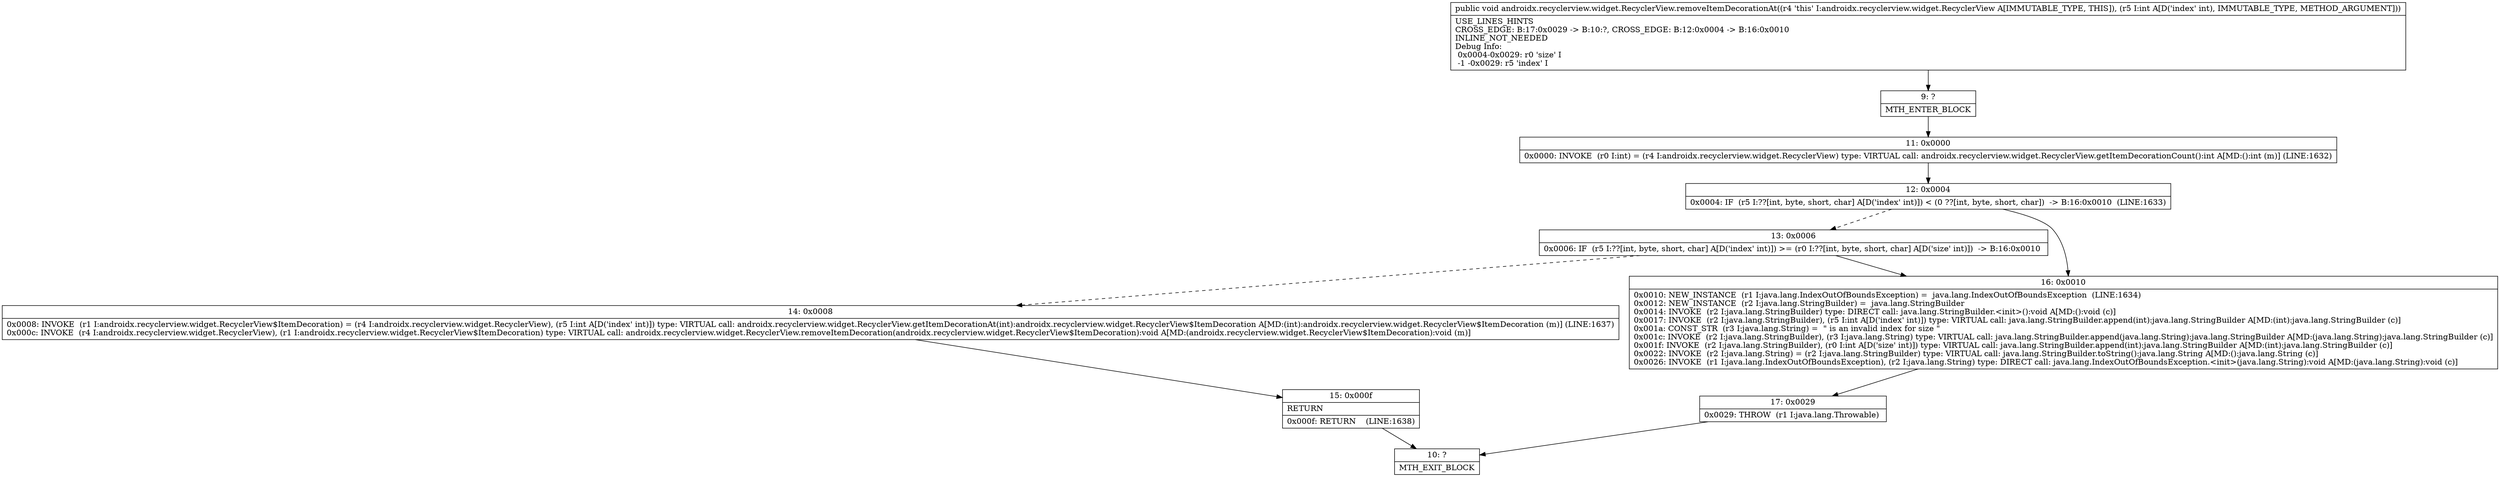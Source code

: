 digraph "CFG forandroidx.recyclerview.widget.RecyclerView.removeItemDecorationAt(I)V" {
Node_9 [shape=record,label="{9\:\ ?|MTH_ENTER_BLOCK\l}"];
Node_11 [shape=record,label="{11\:\ 0x0000|0x0000: INVOKE  (r0 I:int) = (r4 I:androidx.recyclerview.widget.RecyclerView) type: VIRTUAL call: androidx.recyclerview.widget.RecyclerView.getItemDecorationCount():int A[MD:():int (m)] (LINE:1632)\l}"];
Node_12 [shape=record,label="{12\:\ 0x0004|0x0004: IF  (r5 I:??[int, byte, short, char] A[D('index' int)]) \< (0 ??[int, byte, short, char])  \-\> B:16:0x0010  (LINE:1633)\l}"];
Node_13 [shape=record,label="{13\:\ 0x0006|0x0006: IF  (r5 I:??[int, byte, short, char] A[D('index' int)]) \>= (r0 I:??[int, byte, short, char] A[D('size' int)])  \-\> B:16:0x0010 \l}"];
Node_14 [shape=record,label="{14\:\ 0x0008|0x0008: INVOKE  (r1 I:androidx.recyclerview.widget.RecyclerView$ItemDecoration) = (r4 I:androidx.recyclerview.widget.RecyclerView), (r5 I:int A[D('index' int)]) type: VIRTUAL call: androidx.recyclerview.widget.RecyclerView.getItemDecorationAt(int):androidx.recyclerview.widget.RecyclerView$ItemDecoration A[MD:(int):androidx.recyclerview.widget.RecyclerView$ItemDecoration (m)] (LINE:1637)\l0x000c: INVOKE  (r4 I:androidx.recyclerview.widget.RecyclerView), (r1 I:androidx.recyclerview.widget.RecyclerView$ItemDecoration) type: VIRTUAL call: androidx.recyclerview.widget.RecyclerView.removeItemDecoration(androidx.recyclerview.widget.RecyclerView$ItemDecoration):void A[MD:(androidx.recyclerview.widget.RecyclerView$ItemDecoration):void (m)]\l}"];
Node_15 [shape=record,label="{15\:\ 0x000f|RETURN\l|0x000f: RETURN    (LINE:1638)\l}"];
Node_10 [shape=record,label="{10\:\ ?|MTH_EXIT_BLOCK\l}"];
Node_16 [shape=record,label="{16\:\ 0x0010|0x0010: NEW_INSTANCE  (r1 I:java.lang.IndexOutOfBoundsException) =  java.lang.IndexOutOfBoundsException  (LINE:1634)\l0x0012: NEW_INSTANCE  (r2 I:java.lang.StringBuilder) =  java.lang.StringBuilder \l0x0014: INVOKE  (r2 I:java.lang.StringBuilder) type: DIRECT call: java.lang.StringBuilder.\<init\>():void A[MD:():void (c)]\l0x0017: INVOKE  (r2 I:java.lang.StringBuilder), (r5 I:int A[D('index' int)]) type: VIRTUAL call: java.lang.StringBuilder.append(int):java.lang.StringBuilder A[MD:(int):java.lang.StringBuilder (c)]\l0x001a: CONST_STR  (r3 I:java.lang.String) =  \" is an invalid index for size \" \l0x001c: INVOKE  (r2 I:java.lang.StringBuilder), (r3 I:java.lang.String) type: VIRTUAL call: java.lang.StringBuilder.append(java.lang.String):java.lang.StringBuilder A[MD:(java.lang.String):java.lang.StringBuilder (c)]\l0x001f: INVOKE  (r2 I:java.lang.StringBuilder), (r0 I:int A[D('size' int)]) type: VIRTUAL call: java.lang.StringBuilder.append(int):java.lang.StringBuilder A[MD:(int):java.lang.StringBuilder (c)]\l0x0022: INVOKE  (r2 I:java.lang.String) = (r2 I:java.lang.StringBuilder) type: VIRTUAL call: java.lang.StringBuilder.toString():java.lang.String A[MD:():java.lang.String (c)]\l0x0026: INVOKE  (r1 I:java.lang.IndexOutOfBoundsException), (r2 I:java.lang.String) type: DIRECT call: java.lang.IndexOutOfBoundsException.\<init\>(java.lang.String):void A[MD:(java.lang.String):void (c)]\l}"];
Node_17 [shape=record,label="{17\:\ 0x0029|0x0029: THROW  (r1 I:java.lang.Throwable) \l}"];
MethodNode[shape=record,label="{public void androidx.recyclerview.widget.RecyclerView.removeItemDecorationAt((r4 'this' I:androidx.recyclerview.widget.RecyclerView A[IMMUTABLE_TYPE, THIS]), (r5 I:int A[D('index' int), IMMUTABLE_TYPE, METHOD_ARGUMENT]))  | USE_LINES_HINTS\lCROSS_EDGE: B:17:0x0029 \-\> B:10:?, CROSS_EDGE: B:12:0x0004 \-\> B:16:0x0010\lINLINE_NOT_NEEDED\lDebug Info:\l  0x0004\-0x0029: r0 'size' I\l  \-1 \-0x0029: r5 'index' I\l}"];
MethodNode -> Node_9;Node_9 -> Node_11;
Node_11 -> Node_12;
Node_12 -> Node_13[style=dashed];
Node_12 -> Node_16;
Node_13 -> Node_14[style=dashed];
Node_13 -> Node_16;
Node_14 -> Node_15;
Node_15 -> Node_10;
Node_16 -> Node_17;
Node_17 -> Node_10;
}

